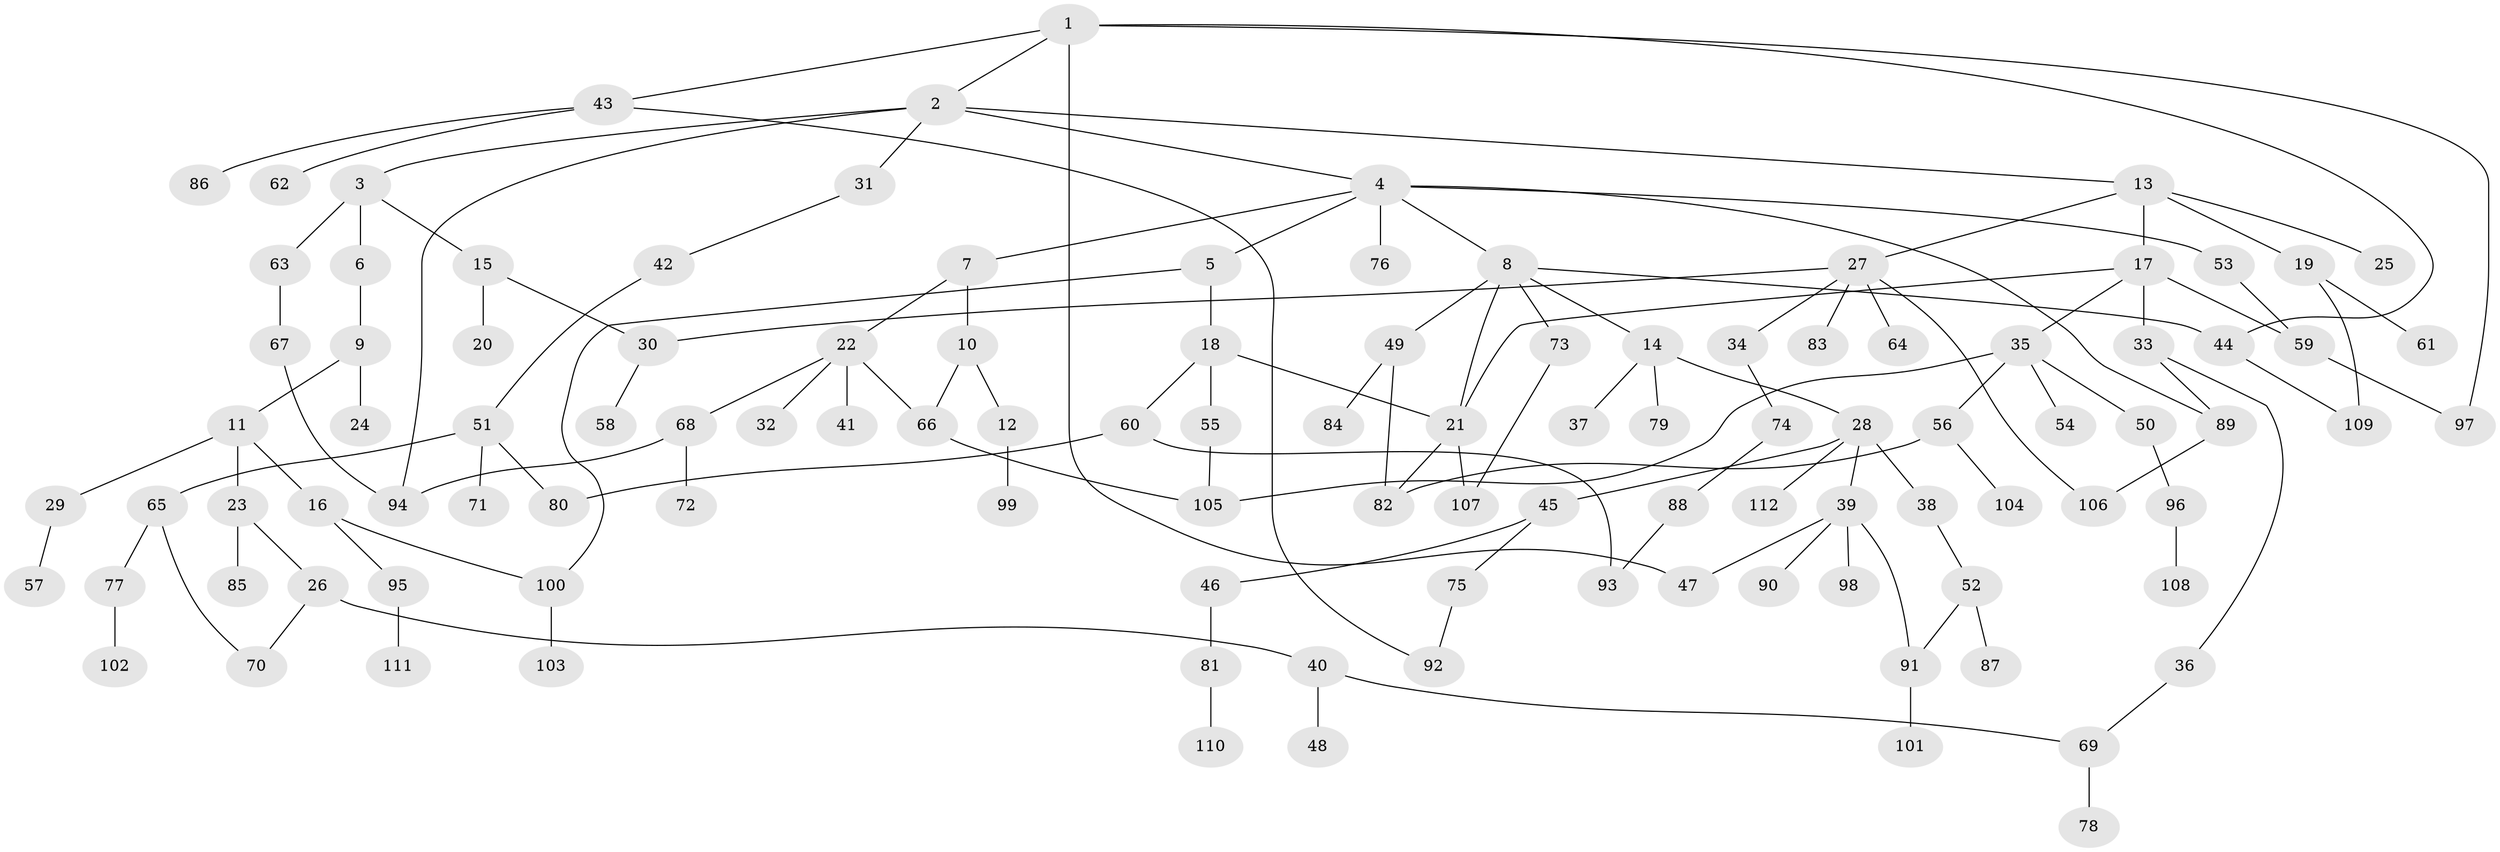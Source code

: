 // coarse degree distribution, {4: 0.1323529411764706, 3: 0.20588235294117646, 2: 0.35294117647058826, 5: 0.058823529411764705, 1: 0.19117647058823528, 6: 0.04411764705882353, 7: 0.014705882352941176}
// Generated by graph-tools (version 1.1) at 2025/36/03/04/25 23:36:10]
// undirected, 112 vertices, 136 edges
graph export_dot {
  node [color=gray90,style=filled];
  1;
  2;
  3;
  4;
  5;
  6;
  7;
  8;
  9;
  10;
  11;
  12;
  13;
  14;
  15;
  16;
  17;
  18;
  19;
  20;
  21;
  22;
  23;
  24;
  25;
  26;
  27;
  28;
  29;
  30;
  31;
  32;
  33;
  34;
  35;
  36;
  37;
  38;
  39;
  40;
  41;
  42;
  43;
  44;
  45;
  46;
  47;
  48;
  49;
  50;
  51;
  52;
  53;
  54;
  55;
  56;
  57;
  58;
  59;
  60;
  61;
  62;
  63;
  64;
  65;
  66;
  67;
  68;
  69;
  70;
  71;
  72;
  73;
  74;
  75;
  76;
  77;
  78;
  79;
  80;
  81;
  82;
  83;
  84;
  85;
  86;
  87;
  88;
  89;
  90;
  91;
  92;
  93;
  94;
  95;
  96;
  97;
  98;
  99;
  100;
  101;
  102;
  103;
  104;
  105;
  106;
  107;
  108;
  109;
  110;
  111;
  112;
  1 -- 2;
  1 -- 43;
  1 -- 47;
  1 -- 97;
  1 -- 44;
  2 -- 3;
  2 -- 4;
  2 -- 13;
  2 -- 31;
  2 -- 94;
  3 -- 6;
  3 -- 15;
  3 -- 63;
  4 -- 5;
  4 -- 7;
  4 -- 8;
  4 -- 53;
  4 -- 76;
  4 -- 89;
  5 -- 18;
  5 -- 100;
  6 -- 9;
  7 -- 10;
  7 -- 22;
  8 -- 14;
  8 -- 44;
  8 -- 49;
  8 -- 73;
  8 -- 21;
  9 -- 11;
  9 -- 24;
  10 -- 12;
  10 -- 66;
  11 -- 16;
  11 -- 23;
  11 -- 29;
  12 -- 99;
  13 -- 17;
  13 -- 19;
  13 -- 25;
  13 -- 27;
  14 -- 28;
  14 -- 37;
  14 -- 79;
  15 -- 20;
  15 -- 30;
  16 -- 95;
  16 -- 100;
  17 -- 33;
  17 -- 35;
  17 -- 59;
  17 -- 21;
  18 -- 21;
  18 -- 55;
  18 -- 60;
  19 -- 61;
  19 -- 109;
  21 -- 82;
  21 -- 107;
  22 -- 32;
  22 -- 41;
  22 -- 68;
  22 -- 66;
  23 -- 26;
  23 -- 85;
  26 -- 40;
  26 -- 70;
  27 -- 34;
  27 -- 64;
  27 -- 83;
  27 -- 106;
  27 -- 30;
  28 -- 38;
  28 -- 39;
  28 -- 45;
  28 -- 112;
  29 -- 57;
  30 -- 58;
  31 -- 42;
  33 -- 36;
  33 -- 89;
  34 -- 74;
  35 -- 50;
  35 -- 54;
  35 -- 56;
  35 -- 105;
  36 -- 69;
  38 -- 52;
  39 -- 90;
  39 -- 91;
  39 -- 98;
  39 -- 47;
  40 -- 48;
  40 -- 69;
  42 -- 51;
  43 -- 62;
  43 -- 86;
  43 -- 92;
  44 -- 109;
  45 -- 46;
  45 -- 75;
  46 -- 81;
  49 -- 84;
  49 -- 82;
  50 -- 96;
  51 -- 65;
  51 -- 71;
  51 -- 80;
  52 -- 87;
  52 -- 91;
  53 -- 59;
  55 -- 105;
  56 -- 104;
  56 -- 82;
  59 -- 97;
  60 -- 93;
  60 -- 80;
  63 -- 67;
  65 -- 77;
  65 -- 70;
  66 -- 105;
  67 -- 94;
  68 -- 72;
  68 -- 94;
  69 -- 78;
  73 -- 107;
  74 -- 88;
  75 -- 92;
  77 -- 102;
  81 -- 110;
  88 -- 93;
  89 -- 106;
  91 -- 101;
  95 -- 111;
  96 -- 108;
  100 -- 103;
}

